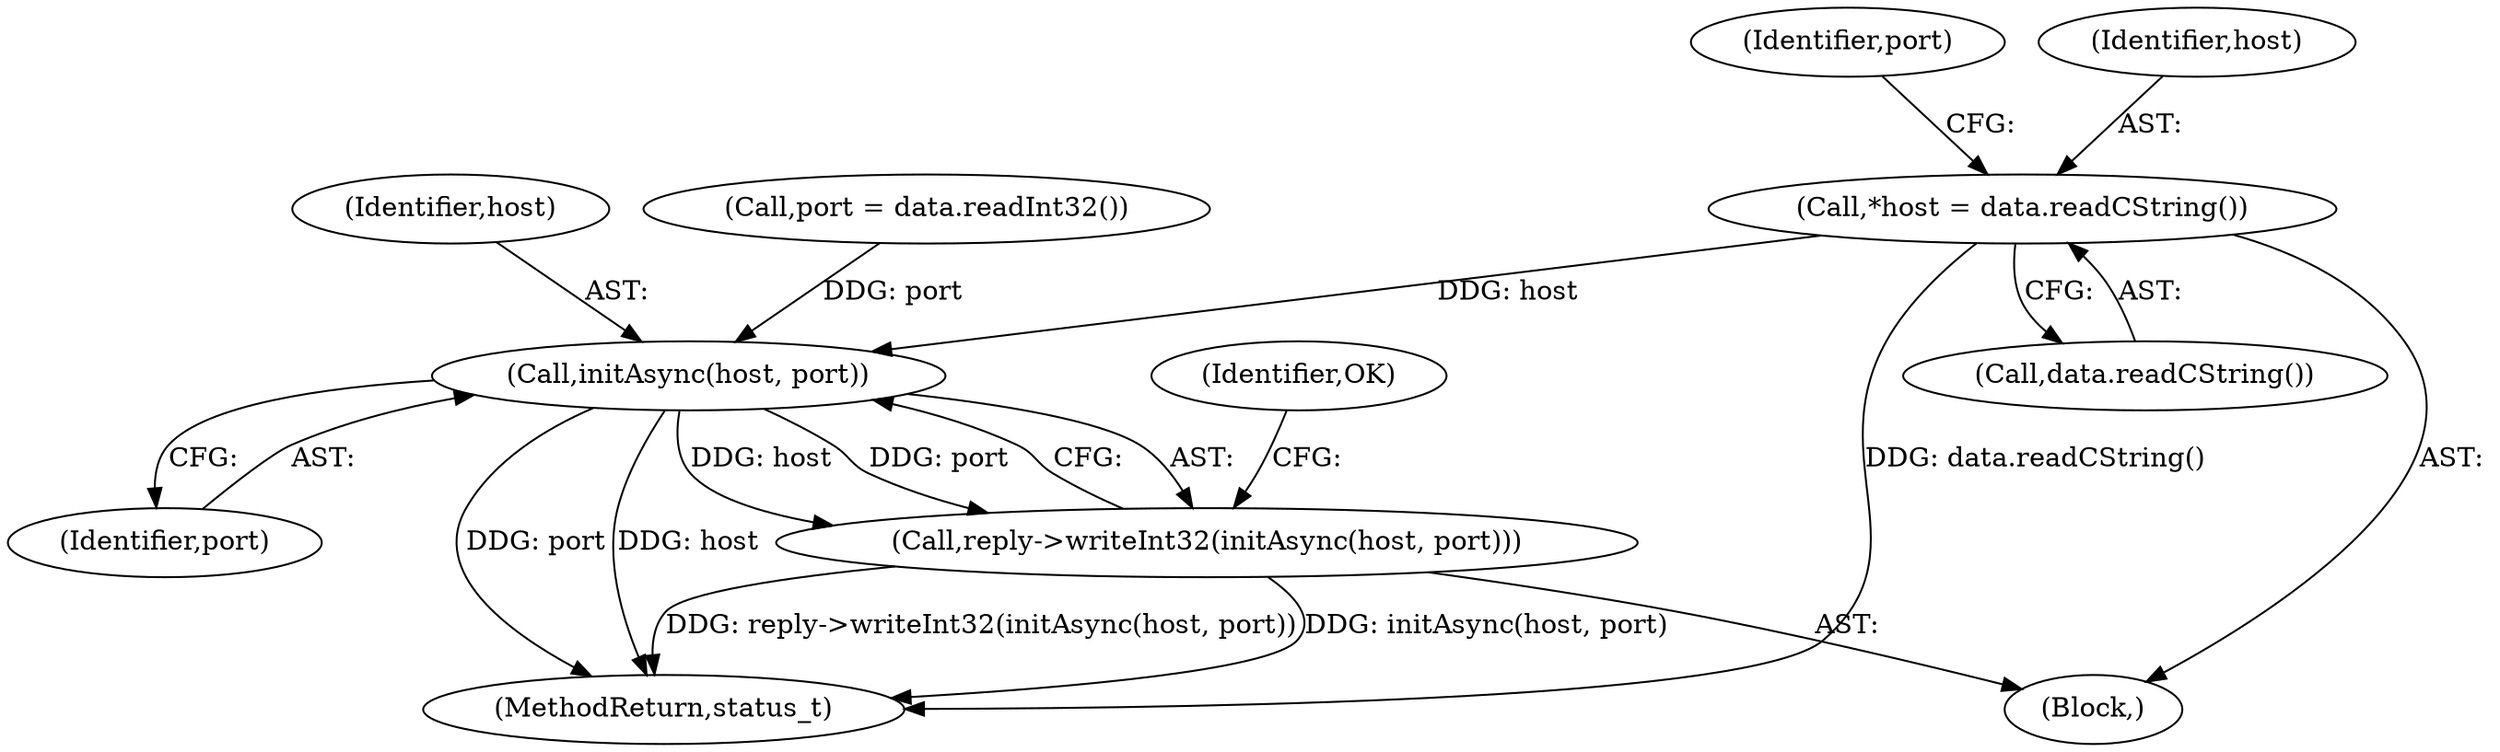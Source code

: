 digraph "0_Android_c82e31a7039a03dca7b37c65b7890ba5c1e18ced@API" {
"1000135" [label="(Call,*host = data.readCString())"];
"1000143" [label="(Call,initAsync(host, port))"];
"1000142" [label="(Call,reply->writeInt32(initAsync(host, port)))"];
"1000142" [label="(Call,reply->writeInt32(initAsync(host, port)))"];
"1000135" [label="(Call,*host = data.readCString())"];
"1000357" [label="(MethodReturn,status_t)"];
"1000144" [label="(Identifier,host)"];
"1000147" [label="(Identifier,OK)"];
"1000145" [label="(Identifier,port)"];
"1000139" [label="(Call,port = data.readInt32())"];
"1000129" [label="(Block,)"];
"1000137" [label="(Call,data.readCString())"];
"1000140" [label="(Identifier,port)"];
"1000136" [label="(Identifier,host)"];
"1000143" [label="(Call,initAsync(host, port))"];
"1000135" -> "1000129"  [label="AST: "];
"1000135" -> "1000137"  [label="CFG: "];
"1000136" -> "1000135"  [label="AST: "];
"1000137" -> "1000135"  [label="AST: "];
"1000140" -> "1000135"  [label="CFG: "];
"1000135" -> "1000357"  [label="DDG: data.readCString()"];
"1000135" -> "1000143"  [label="DDG: host"];
"1000143" -> "1000142"  [label="AST: "];
"1000143" -> "1000145"  [label="CFG: "];
"1000144" -> "1000143"  [label="AST: "];
"1000145" -> "1000143"  [label="AST: "];
"1000142" -> "1000143"  [label="CFG: "];
"1000143" -> "1000357"  [label="DDG: host"];
"1000143" -> "1000357"  [label="DDG: port"];
"1000143" -> "1000142"  [label="DDG: host"];
"1000143" -> "1000142"  [label="DDG: port"];
"1000139" -> "1000143"  [label="DDG: port"];
"1000142" -> "1000129"  [label="AST: "];
"1000147" -> "1000142"  [label="CFG: "];
"1000142" -> "1000357"  [label="DDG: reply->writeInt32(initAsync(host, port))"];
"1000142" -> "1000357"  [label="DDG: initAsync(host, port)"];
}
